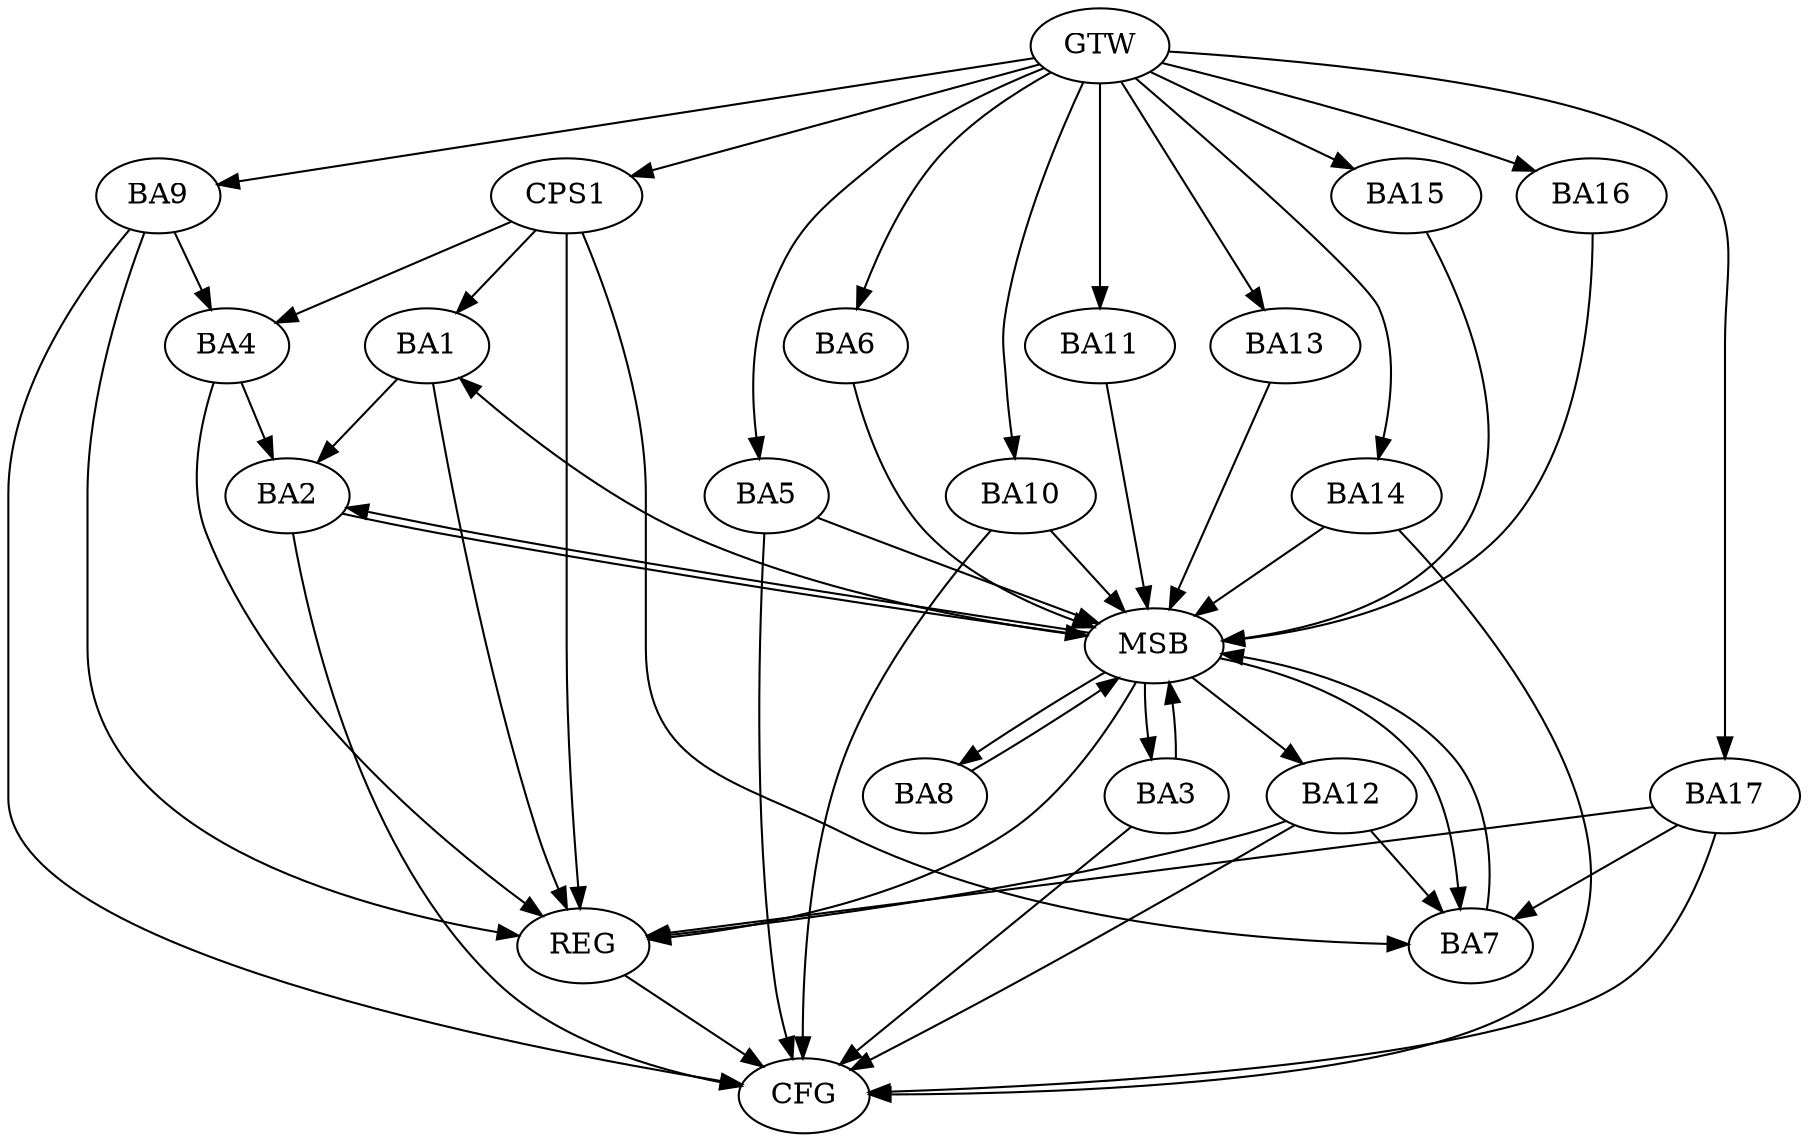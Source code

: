 strict digraph G {
  BA1 [ label="BA1" ];
  BA2 [ label="BA2" ];
  BA3 [ label="BA3" ];
  BA4 [ label="BA4" ];
  BA5 [ label="BA5" ];
  BA6 [ label="BA6" ];
  BA7 [ label="BA7" ];
  BA8 [ label="BA8" ];
  BA9 [ label="BA9" ];
  BA10 [ label="BA10" ];
  BA11 [ label="BA11" ];
  BA12 [ label="BA12" ];
  BA13 [ label="BA13" ];
  BA14 [ label="BA14" ];
  BA15 [ label="BA15" ];
  BA16 [ label="BA16" ];
  BA17 [ label="BA17" ];
  CPS1 [ label="CPS1" ];
  GTW [ label="GTW" ];
  REG [ label="REG" ];
  MSB [ label="MSB" ];
  CFG [ label="CFG" ];
  BA1 -> BA2;
  BA4 -> BA2;
  BA9 -> BA4;
  BA12 -> BA7;
  BA17 -> BA7;
  CPS1 -> BA1;
  CPS1 -> BA4;
  CPS1 -> BA7;
  GTW -> BA5;
  GTW -> BA6;
  GTW -> BA9;
  GTW -> BA10;
  GTW -> BA11;
  GTW -> BA13;
  GTW -> BA14;
  GTW -> BA15;
  GTW -> BA16;
  GTW -> BA17;
  GTW -> CPS1;
  BA1 -> REG;
  BA4 -> REG;
  BA9 -> REG;
  BA12 -> REG;
  BA17 -> REG;
  CPS1 -> REG;
  BA2 -> MSB;
  MSB -> BA1;
  MSB -> REG;
  BA3 -> MSB;
  MSB -> BA2;
  BA5 -> MSB;
  BA6 -> MSB;
  BA7 -> MSB;
  BA8 -> MSB;
  MSB -> BA7;
  BA10 -> MSB;
  BA11 -> MSB;
  BA13 -> MSB;
  MSB -> BA8;
  BA14 -> MSB;
  BA15 -> MSB;
  MSB -> BA12;
  BA16 -> MSB;
  MSB -> BA3;
  BA10 -> CFG;
  BA12 -> CFG;
  BA5 -> CFG;
  BA3 -> CFG;
  BA17 -> CFG;
  BA14 -> CFG;
  BA2 -> CFG;
  BA9 -> CFG;
  REG -> CFG;
}
